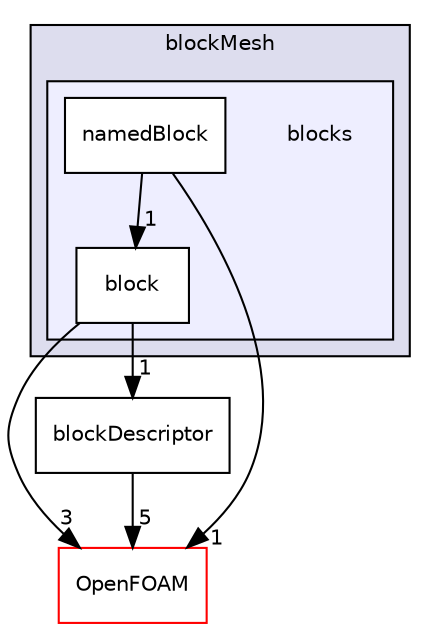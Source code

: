 digraph "src/mesh/blockMesh/blocks" {
  bgcolor=transparent;
  compound=true
  node [ fontsize="10", fontname="Helvetica"];
  edge [ labelfontsize="10", labelfontname="Helvetica"];
  subgraph clusterdir_ade3ea1948a418ffb78a293f495540d7 {
    graph [ bgcolor="#ddddee", pencolor="black", label="blockMesh" fontname="Helvetica", fontsize="10", URL="dir_ade3ea1948a418ffb78a293f495540d7.html"]
  subgraph clusterdir_3d4b7ff82430426b89c0b8ee1857acdd {
    graph [ bgcolor="#eeeeff", pencolor="black", label="" URL="dir_3d4b7ff82430426b89c0b8ee1857acdd.html"];
    dir_3d4b7ff82430426b89c0b8ee1857acdd [shape=plaintext label="blocks"];
    dir_cdab65404a35238f5ae0fed0acdcb83b [shape=box label="block" color="black" fillcolor="white" style="filled" URL="dir_cdab65404a35238f5ae0fed0acdcb83b.html"];
    dir_97df6d9a9d6bd554a7931a36b797986c [shape=box label="namedBlock" color="black" fillcolor="white" style="filled" URL="dir_97df6d9a9d6bd554a7931a36b797986c.html"];
  }
  }
  dir_c5473ff19b20e6ec4dfe5c310b3778a8 [shape=box label="OpenFOAM" color="red" URL="dir_c5473ff19b20e6ec4dfe5c310b3778a8.html"];
  dir_a3d52b2f9b3e65042a1bb91a49e53ba2 [shape=box label="blockDescriptor" URL="dir_a3d52b2f9b3e65042a1bb91a49e53ba2.html"];
  dir_97df6d9a9d6bd554a7931a36b797986c->dir_c5473ff19b20e6ec4dfe5c310b3778a8 [headlabel="1", labeldistance=1.5 headhref="dir_001915_002151.html"];
  dir_97df6d9a9d6bd554a7931a36b797986c->dir_cdab65404a35238f5ae0fed0acdcb83b [headlabel="1", labeldistance=1.5 headhref="dir_001915_001914.html"];
  dir_cdab65404a35238f5ae0fed0acdcb83b->dir_c5473ff19b20e6ec4dfe5c310b3778a8 [headlabel="3", labeldistance=1.5 headhref="dir_001914_002151.html"];
  dir_cdab65404a35238f5ae0fed0acdcb83b->dir_a3d52b2f9b3e65042a1bb91a49e53ba2 [headlabel="1", labeldistance=1.5 headhref="dir_001914_001896.html"];
  dir_a3d52b2f9b3e65042a1bb91a49e53ba2->dir_c5473ff19b20e6ec4dfe5c310b3778a8 [headlabel="5", labeldistance=1.5 headhref="dir_001896_002151.html"];
}
